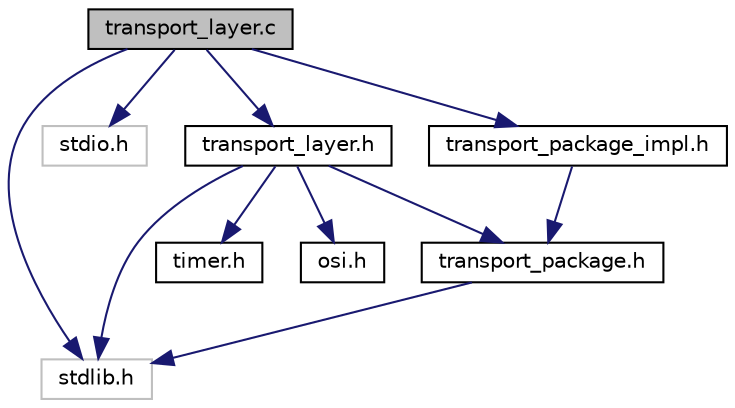 digraph "transport_layer.c"
{
  edge [fontname="Helvetica",fontsize="10",labelfontname="Helvetica",labelfontsize="10"];
  node [fontname="Helvetica",fontsize="10",shape=record];
  Node0 [label="transport_layer.c",height=0.2,width=0.4,color="black", fillcolor="grey75", style="filled", fontcolor="black"];
  Node0 -> Node1 [color="midnightblue",fontsize="10",style="solid",fontname="Helvetica"];
  Node1 [label="stdlib.h",height=0.2,width=0.4,color="grey75", fillcolor="white", style="filled"];
  Node0 -> Node2 [color="midnightblue",fontsize="10",style="solid",fontname="Helvetica"];
  Node2 [label="stdio.h",height=0.2,width=0.4,color="grey75", fillcolor="white", style="filled"];
  Node0 -> Node3 [color="midnightblue",fontsize="10",style="solid",fontname="Helvetica"];
  Node3 [label="transport_layer.h",height=0.2,width=0.4,color="black", fillcolor="white", style="filled",URL="$transport__layer_8h.html",tooltip="Contains the externally visible API of the transport layer abstraction in the OSI-stack.  Students are resposible of implementing most of the functions declared in this file. "];
  Node3 -> Node1 [color="midnightblue",fontsize="10",style="solid",fontname="Helvetica"];
  Node3 -> Node4 [color="midnightblue",fontsize="10",style="solid",fontname="Helvetica"];
  Node4 [label="timer.h",height=0.2,width=0.4,color="black", fillcolor="white", style="filled",URL="$timer_8h.html",tooltip="Contains the API declarations for the timer objects."];
  Node3 -> Node5 [color="midnightblue",fontsize="10",style="solid",fontname="Helvetica"];
  Node5 [label="osi.h",height=0.2,width=0.4,color="black", fillcolor="white", style="filled",URL="$osi_8h.html",tooltip="Contains the externally visible API of the OSI-stack.  Students are not required to understand the de..."];
  Node3 -> Node6 [color="midnightblue",fontsize="10",style="solid",fontname="Helvetica"];
  Node6 [label="transport_package.h",height=0.2,width=0.4,color="black", fillcolor="white", style="filled",URL="$transport__package_8h.html",tooltip="Contains the externally visible declarations for the transport packages abstraction."];
  Node6 -> Node1 [color="midnightblue",fontsize="10",style="solid",fontname="Helvetica"];
  Node0 -> Node7 [color="midnightblue",fontsize="10",style="solid",fontname="Helvetica"];
  Node7 [label="transport_package_impl.h",height=0.2,width=0.4,color="black", fillcolor="white", style="filled",URL="$transport__package__impl_8h.html",tooltip="Contains the implementation details of transport packages.  Students are required to redefine the imp..."];
  Node7 -> Node6 [color="midnightblue",fontsize="10",style="solid",fontname="Helvetica"];
}
